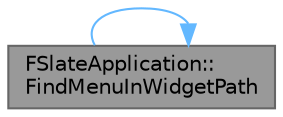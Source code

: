 digraph "FSlateApplication::FindMenuInWidgetPath"
{
 // INTERACTIVE_SVG=YES
 // LATEX_PDF_SIZE
  bgcolor="transparent";
  edge [fontname=Helvetica,fontsize=10,labelfontname=Helvetica,labelfontsize=10];
  node [fontname=Helvetica,fontsize=10,shape=box,height=0.2,width=0.4];
  rankdir="LR";
  Node1 [id="Node000001",label="FSlateApplication::\lFindMenuInWidgetPath",height=0.2,width=0.4,color="gray40", fillcolor="grey60", style="filled", fontcolor="black",tooltip="Attempt to locate a menu that contains the specified widget."];
  Node1 -> Node1 [id="edge1_Node000001_Node000001",color="steelblue1",style="solid",tooltip=" "];
}
